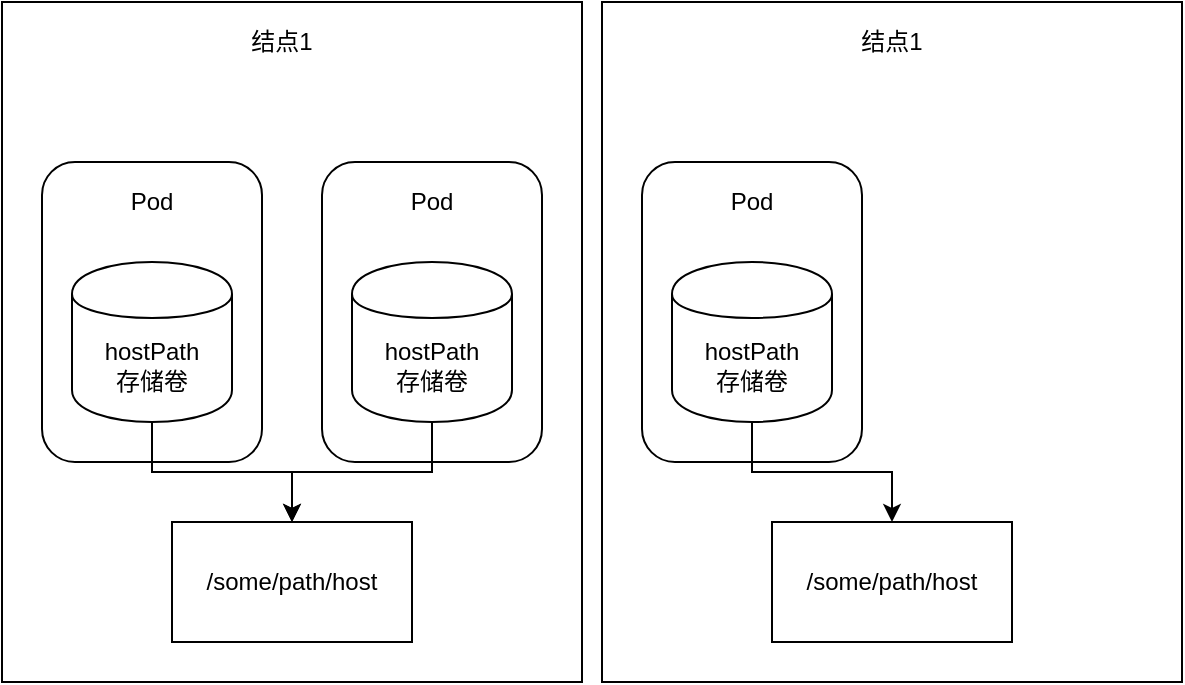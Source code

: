 <mxfile version="12.6.5" type="device"><diagram id="97fJYx40RW8aZCokugmy" name="Page-1"><mxGraphModel dx="1024" dy="592" grid="1" gridSize="10" guides="1" tooltips="1" connect="1" arrows="1" fold="1" page="1" pageScale="1" pageWidth="2339" pageHeight="3300" math="0" shadow="0"><root><mxCell id="0"/><mxCell id="1" parent="0"/><mxCell id="c-vh4Nx2b-rUzGv-2EyB-1" value="" style="rounded=0;whiteSpace=wrap;html=1;" vertex="1" parent="1"><mxGeometry x="120" y="110" width="290" height="340" as="geometry"/></mxCell><mxCell id="c-vh4Nx2b-rUzGv-2EyB-2" value="" style="rounded=0;whiteSpace=wrap;html=1;" vertex="1" parent="1"><mxGeometry x="420" y="110" width="290" height="340" as="geometry"/></mxCell><mxCell id="c-vh4Nx2b-rUzGv-2EyB-3" value="结点1" style="text;html=1;strokeColor=none;fillColor=none;align=center;verticalAlign=middle;whiteSpace=wrap;rounded=0;" vertex="1" parent="1"><mxGeometry x="240" y="120" width="40" height="20" as="geometry"/></mxCell><mxCell id="c-vh4Nx2b-rUzGv-2EyB-4" value="结点1" style="text;html=1;strokeColor=none;fillColor=none;align=center;verticalAlign=middle;whiteSpace=wrap;rounded=0;" vertex="1" parent="1"><mxGeometry x="545" y="120" width="40" height="20" as="geometry"/></mxCell><mxCell id="c-vh4Nx2b-rUzGv-2EyB-5" value="" style="rounded=1;whiteSpace=wrap;html=1;" vertex="1" parent="1"><mxGeometry x="140" y="190" width="110" height="150" as="geometry"/></mxCell><mxCell id="c-vh4Nx2b-rUzGv-2EyB-6" value="" style="rounded=1;whiteSpace=wrap;html=1;" vertex="1" parent="1"><mxGeometry x="280" y="190" width="110" height="150" as="geometry"/></mxCell><mxCell id="c-vh4Nx2b-rUzGv-2EyB-7" value="" style="rounded=1;whiteSpace=wrap;html=1;" vertex="1" parent="1"><mxGeometry x="440" y="190" width="110" height="150" as="geometry"/></mxCell><mxCell id="c-vh4Nx2b-rUzGv-2EyB-17" style="edgeStyle=orthogonalEdgeStyle;rounded=0;orthogonalLoop=1;jettySize=auto;html=1;" edge="1" parent="1" source="c-vh4Nx2b-rUzGv-2EyB-8" target="c-vh4Nx2b-rUzGv-2EyB-14"><mxGeometry relative="1" as="geometry"/></mxCell><mxCell id="c-vh4Nx2b-rUzGv-2EyB-8" value="hostPath&lt;br&gt;存储卷" style="shape=cylinder;whiteSpace=wrap;html=1;boundedLbl=1;backgroundOutline=1;" vertex="1" parent="1"><mxGeometry x="155" y="240" width="80" height="80" as="geometry"/></mxCell><mxCell id="c-vh4Nx2b-rUzGv-2EyB-18" style="edgeStyle=orthogonalEdgeStyle;rounded=0;orthogonalLoop=1;jettySize=auto;html=1;entryX=0.5;entryY=0;entryDx=0;entryDy=0;" edge="1" parent="1" source="c-vh4Nx2b-rUzGv-2EyB-9" target="c-vh4Nx2b-rUzGv-2EyB-14"><mxGeometry relative="1" as="geometry"/></mxCell><mxCell id="c-vh4Nx2b-rUzGv-2EyB-9" value="hostPath&lt;br&gt;存储卷" style="shape=cylinder;whiteSpace=wrap;html=1;boundedLbl=1;backgroundOutline=1;" vertex="1" parent="1"><mxGeometry x="295" y="240" width="80" height="80" as="geometry"/></mxCell><mxCell id="c-vh4Nx2b-rUzGv-2EyB-19" style="edgeStyle=orthogonalEdgeStyle;rounded=0;orthogonalLoop=1;jettySize=auto;html=1;entryX=0.5;entryY=0;entryDx=0;entryDy=0;" edge="1" parent="1" source="c-vh4Nx2b-rUzGv-2EyB-10" target="c-vh4Nx2b-rUzGv-2EyB-15"><mxGeometry relative="1" as="geometry"/></mxCell><mxCell id="c-vh4Nx2b-rUzGv-2EyB-10" value="hostPath&lt;br&gt;存储卷" style="shape=cylinder;whiteSpace=wrap;html=1;boundedLbl=1;backgroundOutline=1;" vertex="1" parent="1"><mxGeometry x="455" y="240" width="80" height="80" as="geometry"/></mxCell><mxCell id="c-vh4Nx2b-rUzGv-2EyB-11" value="Pod" style="text;html=1;strokeColor=none;fillColor=none;align=center;verticalAlign=middle;whiteSpace=wrap;rounded=0;" vertex="1" parent="1"><mxGeometry x="175" y="200" width="40" height="20" as="geometry"/></mxCell><mxCell id="c-vh4Nx2b-rUzGv-2EyB-12" value="Pod" style="text;html=1;strokeColor=none;fillColor=none;align=center;verticalAlign=middle;whiteSpace=wrap;rounded=0;" vertex="1" parent="1"><mxGeometry x="315" y="200" width="40" height="20" as="geometry"/></mxCell><mxCell id="c-vh4Nx2b-rUzGv-2EyB-13" value="Pod" style="text;html=1;strokeColor=none;fillColor=none;align=center;verticalAlign=middle;whiteSpace=wrap;rounded=0;" vertex="1" parent="1"><mxGeometry x="475" y="200" width="40" height="20" as="geometry"/></mxCell><mxCell id="c-vh4Nx2b-rUzGv-2EyB-14" value="/some/path/host" style="rounded=0;whiteSpace=wrap;html=1;" vertex="1" parent="1"><mxGeometry x="205" y="370" width="120" height="60" as="geometry"/></mxCell><mxCell id="c-vh4Nx2b-rUzGv-2EyB-15" value="&lt;span style=&quot;white-space: normal&quot;&gt;/some/path/host&lt;/span&gt;" style="rounded=0;whiteSpace=wrap;html=1;" vertex="1" parent="1"><mxGeometry x="505" y="370" width="120" height="60" as="geometry"/></mxCell></root></mxGraphModel></diagram></mxfile>